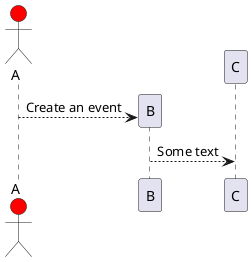 {
  "sha1": "q8mugkyf6pccb1gvtekyudq1rlmnxz7",
  "insertion": {
    "when": "2024-06-04T17:28:42.142Z",
    "user": "plantuml@gmail.com"
  }
}
@startuml
actor A #red

create B
A --> B : Create an event

B --> C : Some text
@enduml
